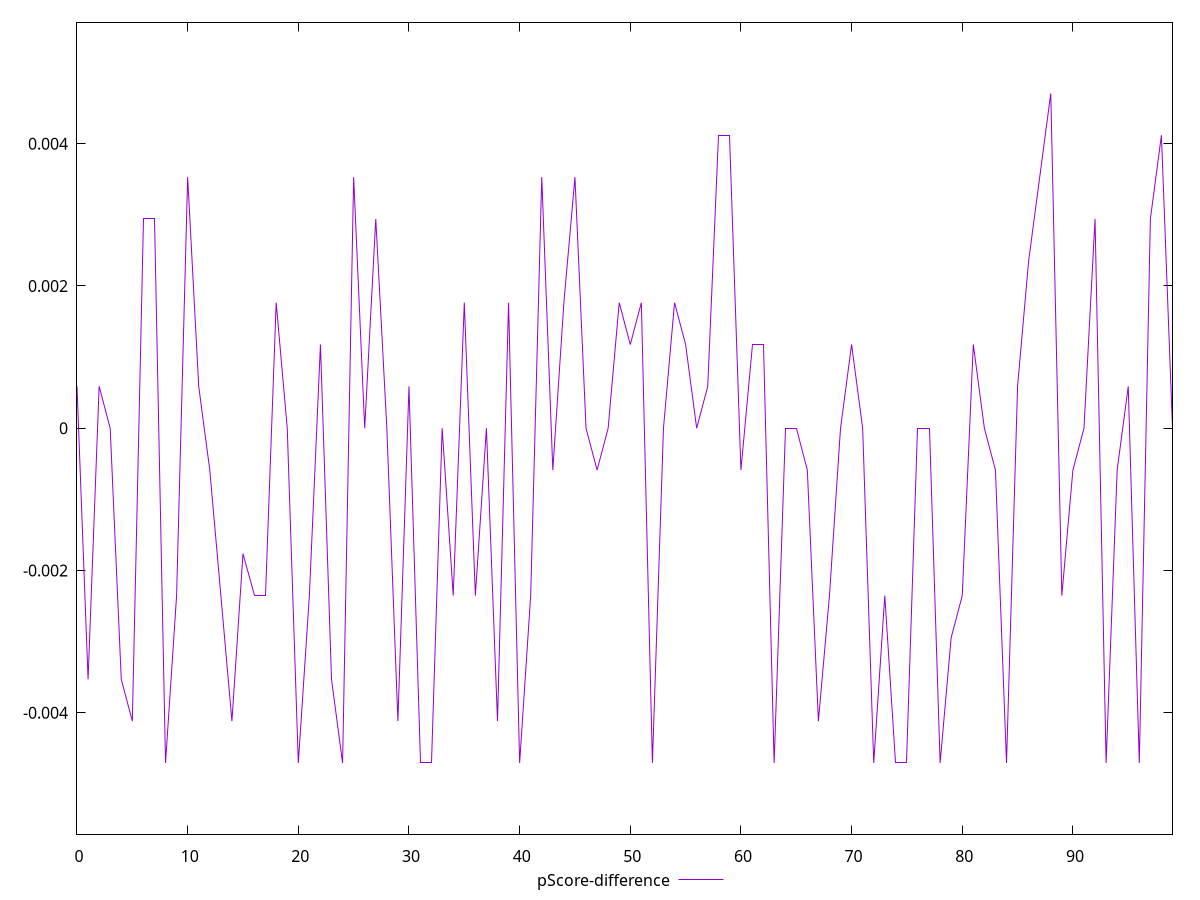 reset

$pScoreDifference <<EOF
0 0.0005882352941176672
1 -0.003529411764705892
2 0.0005882352941176117
3 0
4 -0.0035294117647058643
5 -0.004117647058823504
6 0.0029411764705882526
7 0.002941176470588225
8 -0.004705882352941171
9 -0.0023529411764705854
10 0.003529411764705892
11 0.0005882352941176117
12 -0.0005882352941176117
13 -0.0023529411764705854
14 -0.004117647058823504
15 -0.001764705882352946
16 -0.0023529411764705854
17 -0.0023529411764705854
18 0.001764705882352946
19 0
20 -0.004705882352941171
21 -0.0023529411764705854
22 0.0011764705882352788
23 -0.0035294117647058643
24 -0.004705882352941199
25 0.0035294117647058365
26 0
27 0.002941176470588225
28 -5.551115123125783e-17
29 -0.004117647058823559
30 0.0005882352941176394
31 -0.004705882352941171
32 -0.004705882352941171
33 0
34 -0.0023529411764705854
35 0.001764705882352946
36 -0.0023529411764705854
37 0
38 -0.004117647058823504
39 0.0017647058823529183
40 -0.004705882352941199
41 -0.0023529411764705854
42 0.0035294117647058365
43 -0.0005882352941176117
44 0.001764705882352946
45 0.0035294117647058365
46 0
47 -0.0005882352941176117
48 0
49 0.001764705882352946
50 0.0011764705882352788
51 0.001764705882352946
52 -0.004705882352941199
53 0
54 0.001764705882352946
55 0.0011764705882352788
56 0
57 0.0005882352941176672
58 0.004117647058823559
59 0.0041176470588235314
60 -0.0005882352941176117
61 0.0011764705882352788
62 0.0011764705882352788
63 -0.004705882352941171
64 0
65 0
66 -0.0005882352941176672
67 -0.004117647058823504
68 -0.0023529411764705854
69 0
70 0.0011764705882352788
71 0
72 -0.004705882352941171
73 -0.0023529411764705854
74 -0.004705882352941171
75 -0.004705882352941199
76 0
77 0
78 -0.004705882352941171
79 -0.0029411764705882526
80 -0.0023529411764705854
81 0.0011764705882352788
82 0
83 -0.0005882352941176117
84 -0.004705882352941199
85 0.0005882352941176394
86 0.002352941176470613
87 0.0035294117647058365
88 0.004705882352941171
89 -0.0023529411764705854
90 -0.0005882352941176672
91 0
92 0.002941176470588225
93 -0.004705882352941199
94 -0.0005882352941176117
95 0.0005882352941176117
96 -0.004705882352941171
97 0.0029411764705882526
98 0.0041176470588235314
99 0
EOF

set key outside below
set xrange [0:99]
set yrange [-0.005705882352941199:0.005705882352941171]
set trange [-0.005705882352941199:0.005705882352941171]
set terminal svg size 640, 500 enhanced background rgb 'white'
set output "reports/report_00028_2021-02-24T12-49-42.674Z/unused-javascript/samples/card/pScore-difference/values.svg"

plot $pScoreDifference title "pScore-difference" with line

reset
